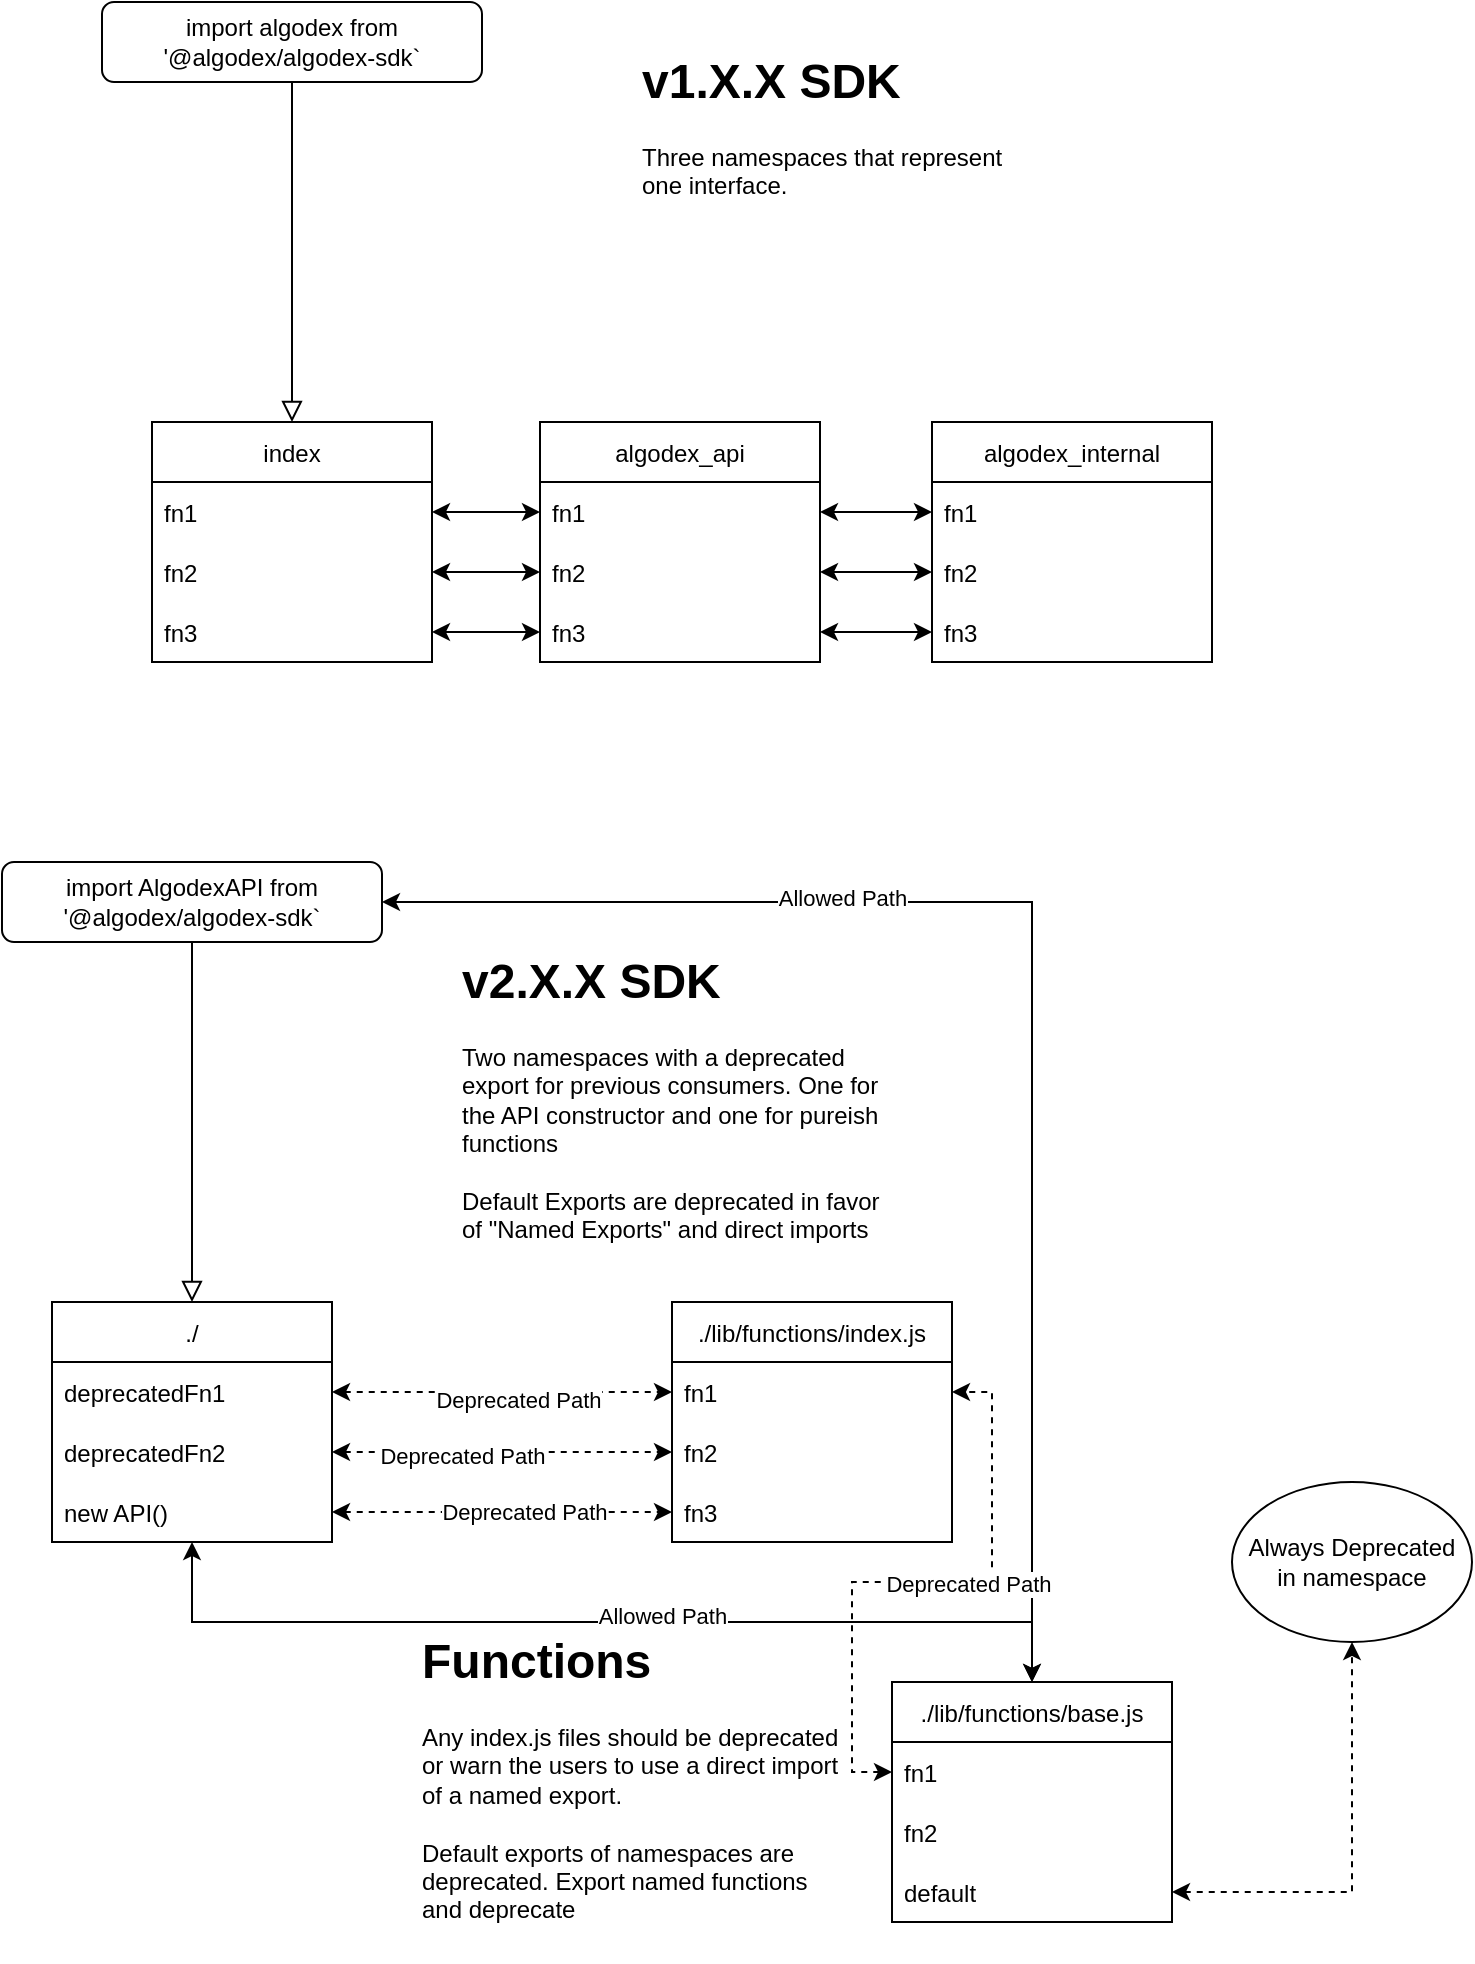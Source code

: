<mxfile version="17.1.3" type="github">
  <diagram id="C5RBs43oDa-KdzZeNtuy" name="Page-1">
    <mxGraphModel dx="1784" dy="1055" grid="1" gridSize="10" guides="1" tooltips="1" connect="1" arrows="1" fold="1" page="1" pageScale="1" pageWidth="827" pageHeight="1169" math="0" shadow="0">
      <root>
        <mxCell id="WIyWlLk6GJQsqaUBKTNV-0" />
        <mxCell id="WIyWlLk6GJQsqaUBKTNV-1" parent="WIyWlLk6GJQsqaUBKTNV-0" />
        <mxCell id="WIyWlLk6GJQsqaUBKTNV-2" value="" style="rounded=0;html=1;jettySize=auto;orthogonalLoop=1;fontSize=11;endArrow=block;endFill=0;endSize=8;strokeWidth=1;shadow=0;labelBackgroundColor=none;edgeStyle=orthogonalEdgeStyle;entryX=0.5;entryY=0;entryDx=0;entryDy=0;" parent="WIyWlLk6GJQsqaUBKTNV-1" source="WIyWlLk6GJQsqaUBKTNV-3" target="aBaJkPqII_9m-7BZP8Xz-0" edge="1">
          <mxGeometry relative="1" as="geometry">
            <mxPoint x="220" y="142" as="targetPoint" />
          </mxGeometry>
        </mxCell>
        <mxCell id="WIyWlLk6GJQsqaUBKTNV-3" value="import algodex from &#39;@algodex/algodex-sdk`" style="rounded=1;whiteSpace=wrap;html=1;fontSize=12;glass=0;strokeWidth=1;shadow=0;" parent="WIyWlLk6GJQsqaUBKTNV-1" vertex="1">
          <mxGeometry x="125" y="30" width="190" height="40" as="geometry" />
        </mxCell>
        <mxCell id="aBaJkPqII_9m-7BZP8Xz-0" value="index" style="swimlane;fontStyle=0;childLayout=stackLayout;horizontal=1;startSize=30;horizontalStack=0;resizeParent=1;resizeParentMax=0;resizeLast=0;collapsible=1;marginBottom=0;" vertex="1" parent="WIyWlLk6GJQsqaUBKTNV-1">
          <mxGeometry x="150" y="240" width="140" height="120" as="geometry" />
        </mxCell>
        <mxCell id="aBaJkPqII_9m-7BZP8Xz-1" value="fn1" style="text;strokeColor=none;fillColor=none;align=left;verticalAlign=middle;spacingLeft=4;spacingRight=4;overflow=hidden;points=[[0,0.5],[1,0.5]];portConstraint=eastwest;rotatable=0;" vertex="1" parent="aBaJkPqII_9m-7BZP8Xz-0">
          <mxGeometry y="30" width="140" height="30" as="geometry" />
        </mxCell>
        <mxCell id="aBaJkPqII_9m-7BZP8Xz-2" value="fn2" style="text;strokeColor=none;fillColor=none;align=left;verticalAlign=middle;spacingLeft=4;spacingRight=4;overflow=hidden;points=[[0,0.5],[1,0.5]];portConstraint=eastwest;rotatable=0;" vertex="1" parent="aBaJkPqII_9m-7BZP8Xz-0">
          <mxGeometry y="60" width="140" height="30" as="geometry" />
        </mxCell>
        <mxCell id="aBaJkPqII_9m-7BZP8Xz-3" value="fn3" style="text;strokeColor=none;fillColor=none;align=left;verticalAlign=middle;spacingLeft=4;spacingRight=4;overflow=hidden;points=[[0,0.5],[1,0.5]];portConstraint=eastwest;rotatable=0;" vertex="1" parent="aBaJkPqII_9m-7BZP8Xz-0">
          <mxGeometry y="90" width="140" height="30" as="geometry" />
        </mxCell>
        <mxCell id="aBaJkPqII_9m-7BZP8Xz-4" value="algodex_api" style="swimlane;fontStyle=0;childLayout=stackLayout;horizontal=1;startSize=30;horizontalStack=0;resizeParent=1;resizeParentMax=0;resizeLast=0;collapsible=1;marginBottom=0;" vertex="1" parent="WIyWlLk6GJQsqaUBKTNV-1">
          <mxGeometry x="344" y="240" width="140" height="120" as="geometry" />
        </mxCell>
        <mxCell id="aBaJkPqII_9m-7BZP8Xz-5" value="fn1" style="text;strokeColor=none;fillColor=none;align=left;verticalAlign=middle;spacingLeft=4;spacingRight=4;overflow=hidden;points=[[0,0.5],[1,0.5]];portConstraint=eastwest;rotatable=0;" vertex="1" parent="aBaJkPqII_9m-7BZP8Xz-4">
          <mxGeometry y="30" width="140" height="30" as="geometry" />
        </mxCell>
        <mxCell id="aBaJkPqII_9m-7BZP8Xz-6" value="fn2" style="text;strokeColor=none;fillColor=none;align=left;verticalAlign=middle;spacingLeft=4;spacingRight=4;overflow=hidden;points=[[0,0.5],[1,0.5]];portConstraint=eastwest;rotatable=0;" vertex="1" parent="aBaJkPqII_9m-7BZP8Xz-4">
          <mxGeometry y="60" width="140" height="30" as="geometry" />
        </mxCell>
        <mxCell id="aBaJkPqII_9m-7BZP8Xz-7" value="fn3" style="text;strokeColor=none;fillColor=none;align=left;verticalAlign=middle;spacingLeft=4;spacingRight=4;overflow=hidden;points=[[0,0.5],[1,0.5]];portConstraint=eastwest;rotatable=0;" vertex="1" parent="aBaJkPqII_9m-7BZP8Xz-4">
          <mxGeometry y="90" width="140" height="30" as="geometry" />
        </mxCell>
        <mxCell id="aBaJkPqII_9m-7BZP8Xz-8" value="algodex_internal" style="swimlane;fontStyle=0;childLayout=stackLayout;horizontal=1;startSize=30;horizontalStack=0;resizeParent=1;resizeParentMax=0;resizeLast=0;collapsible=1;marginBottom=0;" vertex="1" parent="WIyWlLk6GJQsqaUBKTNV-1">
          <mxGeometry x="540" y="240" width="140" height="120" as="geometry" />
        </mxCell>
        <mxCell id="aBaJkPqII_9m-7BZP8Xz-9" value="fn1" style="text;strokeColor=none;fillColor=none;align=left;verticalAlign=middle;spacingLeft=4;spacingRight=4;overflow=hidden;points=[[0,0.5],[1,0.5]];portConstraint=eastwest;rotatable=0;" vertex="1" parent="aBaJkPqII_9m-7BZP8Xz-8">
          <mxGeometry y="30" width="140" height="30" as="geometry" />
        </mxCell>
        <mxCell id="aBaJkPqII_9m-7BZP8Xz-10" value="fn2" style="text;strokeColor=none;fillColor=none;align=left;verticalAlign=middle;spacingLeft=4;spacingRight=4;overflow=hidden;points=[[0,0.5],[1,0.5]];portConstraint=eastwest;rotatable=0;" vertex="1" parent="aBaJkPqII_9m-7BZP8Xz-8">
          <mxGeometry y="60" width="140" height="30" as="geometry" />
        </mxCell>
        <mxCell id="aBaJkPqII_9m-7BZP8Xz-11" value="fn3" style="text;strokeColor=none;fillColor=none;align=left;verticalAlign=middle;spacingLeft=4;spacingRight=4;overflow=hidden;points=[[0,0.5],[1,0.5]];portConstraint=eastwest;rotatable=0;" vertex="1" parent="aBaJkPqII_9m-7BZP8Xz-8">
          <mxGeometry y="90" width="140" height="30" as="geometry" />
        </mxCell>
        <mxCell id="aBaJkPqII_9m-7BZP8Xz-12" style="edgeStyle=orthogonalEdgeStyle;rounded=0;orthogonalLoop=1;jettySize=auto;html=1;entryX=0;entryY=0.5;entryDx=0;entryDy=0;startArrow=classic;startFill=1;" edge="1" parent="WIyWlLk6GJQsqaUBKTNV-1" source="aBaJkPqII_9m-7BZP8Xz-1" target="aBaJkPqII_9m-7BZP8Xz-5">
          <mxGeometry relative="1" as="geometry" />
        </mxCell>
        <mxCell id="aBaJkPqII_9m-7BZP8Xz-13" style="edgeStyle=orthogonalEdgeStyle;rounded=0;orthogonalLoop=1;jettySize=auto;html=1;entryX=0;entryY=0.5;entryDx=0;entryDy=0;startArrow=classic;startFill=1;" edge="1" parent="WIyWlLk6GJQsqaUBKTNV-1" source="aBaJkPqII_9m-7BZP8Xz-2" target="aBaJkPqII_9m-7BZP8Xz-6">
          <mxGeometry relative="1" as="geometry" />
        </mxCell>
        <mxCell id="aBaJkPqII_9m-7BZP8Xz-14" style="edgeStyle=orthogonalEdgeStyle;rounded=0;orthogonalLoop=1;jettySize=auto;html=1;entryX=0;entryY=0.5;entryDx=0;entryDy=0;startArrow=classic;startFill=1;" edge="1" parent="WIyWlLk6GJQsqaUBKTNV-1" source="aBaJkPqII_9m-7BZP8Xz-3" target="aBaJkPqII_9m-7BZP8Xz-7">
          <mxGeometry relative="1" as="geometry" />
        </mxCell>
        <mxCell id="aBaJkPqII_9m-7BZP8Xz-15" style="edgeStyle=orthogonalEdgeStyle;rounded=0;orthogonalLoop=1;jettySize=auto;html=1;entryX=0;entryY=0.5;entryDx=0;entryDy=0;startArrow=classic;startFill=1;" edge="1" parent="WIyWlLk6GJQsqaUBKTNV-1" source="aBaJkPqII_9m-7BZP8Xz-5" target="aBaJkPqII_9m-7BZP8Xz-9">
          <mxGeometry relative="1" as="geometry" />
        </mxCell>
        <mxCell id="aBaJkPqII_9m-7BZP8Xz-16" style="edgeStyle=orthogonalEdgeStyle;rounded=0;orthogonalLoop=1;jettySize=auto;html=1;startArrow=classic;startFill=1;" edge="1" parent="WIyWlLk6GJQsqaUBKTNV-1" source="aBaJkPqII_9m-7BZP8Xz-6" target="aBaJkPqII_9m-7BZP8Xz-10">
          <mxGeometry relative="1" as="geometry" />
        </mxCell>
        <mxCell id="aBaJkPqII_9m-7BZP8Xz-17" style="edgeStyle=orthogonalEdgeStyle;rounded=0;orthogonalLoop=1;jettySize=auto;html=1;startArrow=classic;startFill=1;" edge="1" parent="WIyWlLk6GJQsqaUBKTNV-1" source="aBaJkPqII_9m-7BZP8Xz-7" target="aBaJkPqII_9m-7BZP8Xz-11">
          <mxGeometry relative="1" as="geometry" />
        </mxCell>
        <mxCell id="aBaJkPqII_9m-7BZP8Xz-19" value="&lt;h1&gt;v1.X.X SDK&lt;/h1&gt;&lt;p&gt;Three namespaces that represent one interface.&lt;/p&gt;" style="text;html=1;strokeColor=none;fillColor=none;spacing=5;spacingTop=-20;whiteSpace=wrap;overflow=hidden;rounded=0;" vertex="1" parent="WIyWlLk6GJQsqaUBKTNV-1">
          <mxGeometry x="390" y="50" width="190" height="120" as="geometry" />
        </mxCell>
        <mxCell id="aBaJkPqII_9m-7BZP8Xz-20" value="" style="rounded=0;html=1;jettySize=auto;orthogonalLoop=1;fontSize=11;endArrow=block;endFill=0;endSize=8;strokeWidth=1;shadow=0;labelBackgroundColor=none;edgeStyle=orthogonalEdgeStyle;entryX=0.5;entryY=0;entryDx=0;entryDy=0;" edge="1" parent="WIyWlLk6GJQsqaUBKTNV-1" source="aBaJkPqII_9m-7BZP8Xz-21" target="aBaJkPqII_9m-7BZP8Xz-26">
          <mxGeometry relative="1" as="geometry">
            <mxPoint x="205" y="670" as="targetPoint" />
          </mxGeometry>
        </mxCell>
        <mxCell id="aBaJkPqII_9m-7BZP8Xz-41" style="edgeStyle=orthogonalEdgeStyle;rounded=0;orthogonalLoop=1;jettySize=auto;html=1;startArrow=classic;startFill=1;" edge="1" parent="WIyWlLk6GJQsqaUBKTNV-1" source="aBaJkPqII_9m-7BZP8Xz-21" target="aBaJkPqII_9m-7BZP8Xz-50">
          <mxGeometry relative="1" as="geometry">
            <Array as="points">
              <mxPoint x="590" y="480" />
            </Array>
          </mxGeometry>
        </mxCell>
        <mxCell id="aBaJkPqII_9m-7BZP8Xz-46" value="Allowed Path" style="edgeLabel;html=1;align=center;verticalAlign=middle;resizable=0;points=[];" vertex="1" connectable="0" parent="aBaJkPqII_9m-7BZP8Xz-41">
          <mxGeometry x="-0.357" y="2" relative="1" as="geometry">
            <mxPoint as="offset" />
          </mxGeometry>
        </mxCell>
        <mxCell id="aBaJkPqII_9m-7BZP8Xz-21" value="import AlgodexAPI from &#39;@algodex/algodex-sdk`" style="rounded=1;whiteSpace=wrap;html=1;fontSize=12;glass=0;strokeWidth=1;shadow=0;" vertex="1" parent="WIyWlLk6GJQsqaUBKTNV-1">
          <mxGeometry x="75" y="460" width="190" height="40" as="geometry" />
        </mxCell>
        <mxCell id="aBaJkPqII_9m-7BZP8Xz-26" value="./" style="swimlane;fontStyle=0;childLayout=stackLayout;horizontal=1;startSize=30;horizontalStack=0;resizeParent=1;resizeParentMax=0;resizeLast=0;collapsible=1;marginBottom=0;" vertex="1" parent="WIyWlLk6GJQsqaUBKTNV-1">
          <mxGeometry x="100" y="680" width="140" height="120" as="geometry" />
        </mxCell>
        <mxCell id="aBaJkPqII_9m-7BZP8Xz-27" value="deprecatedFn1" style="text;strokeColor=none;fillColor=none;align=left;verticalAlign=middle;spacingLeft=4;spacingRight=4;overflow=hidden;points=[[0,0.5],[1,0.5]];portConstraint=eastwest;rotatable=0;" vertex="1" parent="aBaJkPqII_9m-7BZP8Xz-26">
          <mxGeometry y="30" width="140" height="30" as="geometry" />
        </mxCell>
        <mxCell id="aBaJkPqII_9m-7BZP8Xz-28" value="deprecatedFn2" style="text;strokeColor=none;fillColor=none;align=left;verticalAlign=middle;spacingLeft=4;spacingRight=4;overflow=hidden;points=[[0,0.5],[1,0.5]];portConstraint=eastwest;rotatable=0;" vertex="1" parent="aBaJkPqII_9m-7BZP8Xz-26">
          <mxGeometry y="60" width="140" height="30" as="geometry" />
        </mxCell>
        <mxCell id="aBaJkPqII_9m-7BZP8Xz-29" value="new API()" style="text;strokeColor=none;fillColor=none;align=left;verticalAlign=middle;spacingLeft=4;spacingRight=4;overflow=hidden;points=[[0,0.5],[1,0.5]];portConstraint=eastwest;rotatable=0;" vertex="1" parent="aBaJkPqII_9m-7BZP8Xz-26">
          <mxGeometry y="90" width="140" height="30" as="geometry" />
        </mxCell>
        <mxCell id="aBaJkPqII_9m-7BZP8Xz-30" value="./lib/functions/index.js" style="swimlane;fontStyle=0;childLayout=stackLayout;horizontal=1;startSize=30;horizontalStack=0;resizeParent=1;resizeParentMax=0;resizeLast=0;collapsible=1;marginBottom=0;" vertex="1" parent="WIyWlLk6GJQsqaUBKTNV-1">
          <mxGeometry x="410" y="680" width="140" height="120" as="geometry" />
        </mxCell>
        <mxCell id="aBaJkPqII_9m-7BZP8Xz-31" value="fn1" style="text;strokeColor=none;fillColor=none;align=left;verticalAlign=middle;spacingLeft=4;spacingRight=4;overflow=hidden;points=[[0,0.5],[1,0.5]];portConstraint=eastwest;rotatable=0;" vertex="1" parent="aBaJkPqII_9m-7BZP8Xz-30">
          <mxGeometry y="30" width="140" height="30" as="geometry" />
        </mxCell>
        <mxCell id="aBaJkPqII_9m-7BZP8Xz-32" value="fn2" style="text;strokeColor=none;fillColor=none;align=left;verticalAlign=middle;spacingLeft=4;spacingRight=4;overflow=hidden;points=[[0,0.5],[1,0.5]];portConstraint=eastwest;rotatable=0;" vertex="1" parent="aBaJkPqII_9m-7BZP8Xz-30">
          <mxGeometry y="60" width="140" height="30" as="geometry" />
        </mxCell>
        <mxCell id="aBaJkPqII_9m-7BZP8Xz-33" value="fn3" style="text;strokeColor=none;fillColor=none;align=left;verticalAlign=middle;spacingLeft=4;spacingRight=4;overflow=hidden;points=[[0,0.5],[1,0.5]];portConstraint=eastwest;rotatable=0;" vertex="1" parent="aBaJkPqII_9m-7BZP8Xz-30">
          <mxGeometry y="90" width="140" height="30" as="geometry" />
        </mxCell>
        <mxCell id="aBaJkPqII_9m-7BZP8Xz-37" style="edgeStyle=orthogonalEdgeStyle;rounded=0;orthogonalLoop=1;jettySize=auto;html=1;entryX=0;entryY=0.5;entryDx=0;entryDy=0;startArrow=classic;startFill=1;dashed=1;" edge="1" parent="WIyWlLk6GJQsqaUBKTNV-1" source="aBaJkPqII_9m-7BZP8Xz-27" target="aBaJkPqII_9m-7BZP8Xz-31">
          <mxGeometry relative="1" as="geometry" />
        </mxCell>
        <mxCell id="aBaJkPqII_9m-7BZP8Xz-42" value="Deprecated Path" style="edgeLabel;html=1;align=center;verticalAlign=middle;resizable=0;points=[];" vertex="1" connectable="0" parent="aBaJkPqII_9m-7BZP8Xz-37">
          <mxGeometry x="-0.336" y="-4" relative="1" as="geometry">
            <mxPoint x="36" as="offset" />
          </mxGeometry>
        </mxCell>
        <mxCell id="aBaJkPqII_9m-7BZP8Xz-38" style="edgeStyle=orthogonalEdgeStyle;rounded=0;orthogonalLoop=1;jettySize=auto;html=1;startArrow=classic;startFill=1;dashed=1;" edge="1" parent="WIyWlLk6GJQsqaUBKTNV-1" source="aBaJkPqII_9m-7BZP8Xz-28" target="aBaJkPqII_9m-7BZP8Xz-32">
          <mxGeometry relative="1" as="geometry" />
        </mxCell>
        <mxCell id="aBaJkPqII_9m-7BZP8Xz-43" value="&lt;span style=&quot;color: rgba(0 , 0 , 0 , 0) ; font-family: monospace ; font-size: 0px ; background-color: rgb(248 , 249 , 250)&quot;&gt;%3CmxGraphModel%3E%3Croot%3E%3CmxCell%20id%3D%220%22%2F%3E%3CmxCell%20id%3D%221%22%20parent%3D%220%22%2F%3E%3CmxCell%20id%3D%222%22%20value%3D%22Deprecated%20Path%22%20style%3D%22edgeLabel%3Bhtml%3D1%3Balign%3Dcenter%3BverticalAlign%3Dmiddle%3Bresizable%3D0%3Bpoints%3D%5B%5D%3B%22%20vertex%3D%221%22%20connectable%3D%220%22%20parent%3D%221%22%3E%3CmxGeometry%20x%3D%22368%22%20y%3D%22719%22%20as%3D%22geometry%22%2F%3E%3C%2FmxCell%3E%3C%2Froot%3E%3C%2FmxGraphModel%3&lt;/span&gt;" style="edgeLabel;html=1;align=center;verticalAlign=middle;resizable=0;points=[];" vertex="1" connectable="0" parent="aBaJkPqII_9m-7BZP8Xz-38">
          <mxGeometry x="-0.404" y="2" relative="1" as="geometry">
            <mxPoint as="offset" />
          </mxGeometry>
        </mxCell>
        <mxCell id="aBaJkPqII_9m-7BZP8Xz-44" value="Deprecated Path" style="edgeLabel;html=1;align=center;verticalAlign=middle;resizable=0;points=[];" vertex="1" connectable="0" parent="aBaJkPqII_9m-7BZP8Xz-38">
          <mxGeometry x="-0.251" y="-2" relative="1" as="geometry">
            <mxPoint x="1" as="offset" />
          </mxGeometry>
        </mxCell>
        <mxCell id="aBaJkPqII_9m-7BZP8Xz-39" style="edgeStyle=orthogonalEdgeStyle;rounded=0;orthogonalLoop=1;jettySize=auto;html=1;startArrow=classic;startFill=1;dashed=1;" edge="1" parent="WIyWlLk6GJQsqaUBKTNV-1" source="aBaJkPqII_9m-7BZP8Xz-29" target="aBaJkPqII_9m-7BZP8Xz-33">
          <mxGeometry relative="1" as="geometry" />
        </mxCell>
        <mxCell id="aBaJkPqII_9m-7BZP8Xz-45" value="Deprecated Path" style="edgeLabel;html=1;align=center;verticalAlign=middle;resizable=0;points=[];" vertex="1" connectable="0" parent="aBaJkPqII_9m-7BZP8Xz-39">
          <mxGeometry x="-0.387" relative="1" as="geometry">
            <mxPoint x="44" as="offset" />
          </mxGeometry>
        </mxCell>
        <mxCell id="aBaJkPqII_9m-7BZP8Xz-40" value="&lt;h1&gt;v2.X.X SDK&lt;/h1&gt;&lt;p&gt;Two namespaces with a deprecated export for previous consumers. One for the API constructor and one for pureish functions&lt;br&gt;&lt;br&gt;Default Exports are deprecated in favor of &quot;Named Exports&quot; and direct imports&lt;/p&gt;" style="text;html=1;strokeColor=none;fillColor=none;spacing=5;spacingTop=-20;whiteSpace=wrap;overflow=hidden;rounded=0;" vertex="1" parent="WIyWlLk6GJQsqaUBKTNV-1">
          <mxGeometry x="300" y="500" width="220" height="170" as="geometry" />
        </mxCell>
        <mxCell id="aBaJkPqII_9m-7BZP8Xz-50" value="./lib/functions/base.js" style="swimlane;fontStyle=0;childLayout=stackLayout;horizontal=1;startSize=30;horizontalStack=0;resizeParent=1;resizeParentMax=0;resizeLast=0;collapsible=1;marginBottom=0;" vertex="1" parent="WIyWlLk6GJQsqaUBKTNV-1">
          <mxGeometry x="520" y="870" width="140" height="120" as="geometry" />
        </mxCell>
        <mxCell id="aBaJkPqII_9m-7BZP8Xz-51" value="fn1" style="text;strokeColor=none;fillColor=none;align=left;verticalAlign=middle;spacingLeft=4;spacingRight=4;overflow=hidden;points=[[0,0.5],[1,0.5]];portConstraint=eastwest;rotatable=0;" vertex="1" parent="aBaJkPqII_9m-7BZP8Xz-50">
          <mxGeometry y="30" width="140" height="30" as="geometry" />
        </mxCell>
        <mxCell id="aBaJkPqII_9m-7BZP8Xz-52" value="fn2" style="text;strokeColor=none;fillColor=none;align=left;verticalAlign=middle;spacingLeft=4;spacingRight=4;overflow=hidden;points=[[0,0.5],[1,0.5]];portConstraint=eastwest;rotatable=0;" vertex="1" parent="aBaJkPqII_9m-7BZP8Xz-50">
          <mxGeometry y="60" width="140" height="30" as="geometry" />
        </mxCell>
        <mxCell id="aBaJkPqII_9m-7BZP8Xz-53" value="default " style="text;strokeColor=none;fillColor=none;align=left;verticalAlign=middle;spacingLeft=4;spacingRight=4;overflow=hidden;points=[[0,0.5],[1,0.5]];portConstraint=eastwest;rotatable=0;" vertex="1" parent="aBaJkPqII_9m-7BZP8Xz-50">
          <mxGeometry y="90" width="140" height="30" as="geometry" />
        </mxCell>
        <mxCell id="aBaJkPqII_9m-7BZP8Xz-54" style="edgeStyle=orthogonalEdgeStyle;rounded=0;orthogonalLoop=1;jettySize=auto;html=1;entryX=1;entryY=0.5;entryDx=0;entryDy=0;startArrow=classic;startFill=1;dashed=1;" edge="1" parent="WIyWlLk6GJQsqaUBKTNV-1" source="aBaJkPqII_9m-7BZP8Xz-51" target="aBaJkPqII_9m-7BZP8Xz-31">
          <mxGeometry relative="1" as="geometry" />
        </mxCell>
        <mxCell id="aBaJkPqII_9m-7BZP8Xz-56" value="Deprecated Path" style="edgeLabel;html=1;align=center;verticalAlign=middle;resizable=0;points=[];" vertex="1" connectable="0" parent="aBaJkPqII_9m-7BZP8Xz-54">
          <mxGeometry x="0.151" y="-1" relative="1" as="geometry">
            <mxPoint as="offset" />
          </mxGeometry>
        </mxCell>
        <mxCell id="aBaJkPqII_9m-7BZP8Xz-57" value="&lt;h1&gt;Functions&lt;/h1&gt;&lt;p&gt;Any index.js files should be deprecated or warn the users to use a direct import of a named export.&lt;br&gt;&lt;br&gt;Default exports of namespaces are deprecated. Export named functions and deprecate&amp;nbsp;&lt;/p&gt;" style="text;html=1;strokeColor=none;fillColor=none;spacing=5;spacingTop=-20;whiteSpace=wrap;overflow=hidden;rounded=0;" vertex="1" parent="WIyWlLk6GJQsqaUBKTNV-1">
          <mxGeometry x="280" y="840" width="220" height="170" as="geometry" />
        </mxCell>
        <mxCell id="aBaJkPqII_9m-7BZP8Xz-58" style="edgeStyle=orthogonalEdgeStyle;rounded=0;orthogonalLoop=1;jettySize=auto;html=1;entryX=0.5;entryY=0;entryDx=0;entryDy=0;startArrow=classic;startFill=1;" edge="1" parent="WIyWlLk6GJQsqaUBKTNV-1" source="aBaJkPqII_9m-7BZP8Xz-29" target="aBaJkPqII_9m-7BZP8Xz-50">
          <mxGeometry relative="1" as="geometry">
            <Array as="points">
              <mxPoint x="170" y="840" />
              <mxPoint x="590" y="840" />
            </Array>
          </mxGeometry>
        </mxCell>
        <mxCell id="aBaJkPqII_9m-7BZP8Xz-59" value="Allowed Path" style="edgeLabel;html=1;align=center;verticalAlign=middle;resizable=0;points=[];" vertex="1" connectable="0" parent="aBaJkPqII_9m-7BZP8Xz-58">
          <mxGeometry x="0.122" y="3" relative="1" as="geometry">
            <mxPoint as="offset" />
          </mxGeometry>
        </mxCell>
        <mxCell id="aBaJkPqII_9m-7BZP8Xz-60" style="edgeStyle=orthogonalEdgeStyle;rounded=0;orthogonalLoop=1;jettySize=auto;html=1;startArrow=classic;startFill=1;entryX=0.5;entryY=1;entryDx=0;entryDy=0;dashed=1;" edge="1" parent="WIyWlLk6GJQsqaUBKTNV-1" source="aBaJkPqII_9m-7BZP8Xz-53" target="aBaJkPqII_9m-7BZP8Xz-61">
          <mxGeometry relative="1" as="geometry">
            <mxPoint x="750" y="870" as="targetPoint" />
          </mxGeometry>
        </mxCell>
        <mxCell id="aBaJkPqII_9m-7BZP8Xz-61" value="Always Deprecated&lt;br&gt;in namespace" style="ellipse;whiteSpace=wrap;html=1;" vertex="1" parent="WIyWlLk6GJQsqaUBKTNV-1">
          <mxGeometry x="690" y="770" width="120" height="80" as="geometry" />
        </mxCell>
      </root>
    </mxGraphModel>
  </diagram>
</mxfile>
